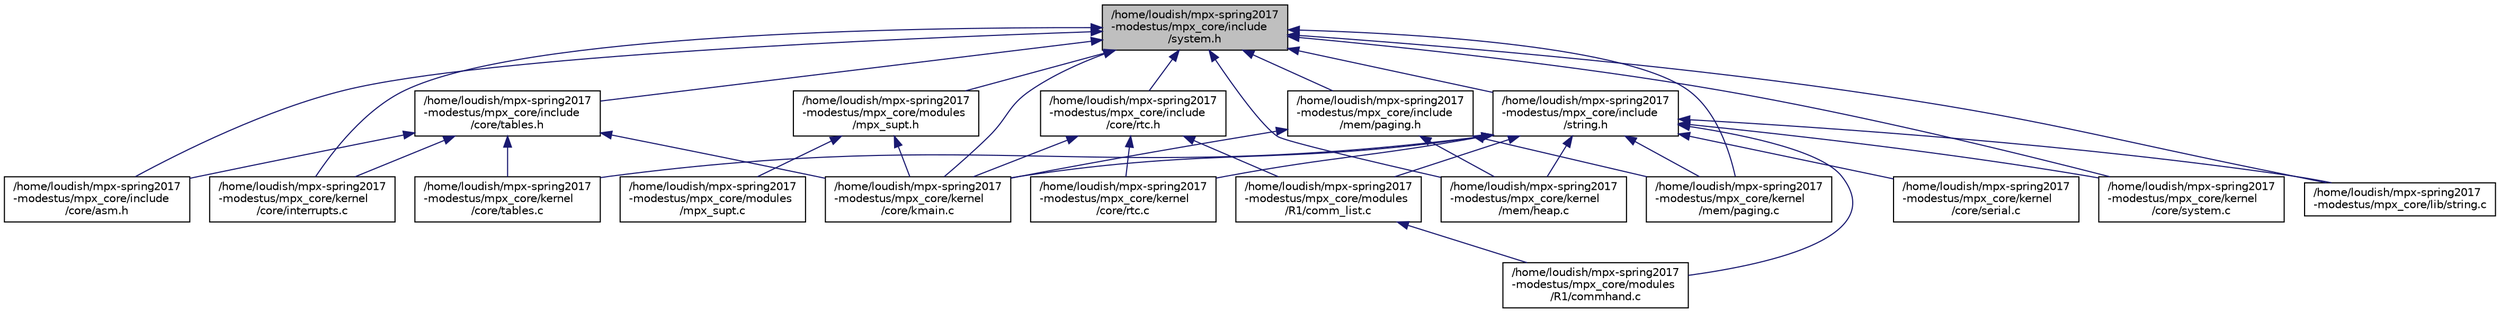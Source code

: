 digraph "/home/loudish/mpx-spring2017-modestus/mpx_core/include/system.h"
{
  edge [fontname="Helvetica",fontsize="10",labelfontname="Helvetica",labelfontsize="10"];
  node [fontname="Helvetica",fontsize="10",shape=record];
  Node1 [label="/home/loudish/mpx-spring2017\l-modestus/mpx_core/include\l/system.h",height=0.2,width=0.4,color="black", fillcolor="grey75", style="filled", fontcolor="black"];
  Node1 -> Node2 [dir="back",color="midnightblue",fontsize="10",style="solid",fontname="Helvetica"];
  Node2 [label="/home/loudish/mpx-spring2017\l-modestus/mpx_core/include\l/core/asm.h",height=0.2,width=0.4,color="black", fillcolor="white", style="filled",URL="$asm_8h.html"];
  Node1 -> Node3 [dir="back",color="midnightblue",fontsize="10",style="solid",fontname="Helvetica"];
  Node3 [label="/home/loudish/mpx-spring2017\l-modestus/mpx_core/include\l/core/rtc.h",height=0.2,width=0.4,color="black", fillcolor="white", style="filled",URL="$rtc_8h.html"];
  Node3 -> Node4 [dir="back",color="midnightblue",fontsize="10",style="solid",fontname="Helvetica"];
  Node4 [label="/home/loudish/mpx-spring2017\l-modestus/mpx_core/kernel\l/core/kmain.c",height=0.2,width=0.4,color="black", fillcolor="white", style="filled",URL="$kmain_8c.html"];
  Node3 -> Node5 [dir="back",color="midnightblue",fontsize="10",style="solid",fontname="Helvetica"];
  Node5 [label="/home/loudish/mpx-spring2017\l-modestus/mpx_core/kernel\l/core/rtc.c",height=0.2,width=0.4,color="black", fillcolor="white", style="filled",URL="$rtc_8c.html"];
  Node3 -> Node6 [dir="back",color="midnightblue",fontsize="10",style="solid",fontname="Helvetica"];
  Node6 [label="/home/loudish/mpx-spring2017\l-modestus/mpx_core/modules\l/R1/comm_list.c",height=0.2,width=0.4,color="black", fillcolor="white", style="filled",URL="$comm__list_8c.html"];
  Node6 -> Node7 [dir="back",color="midnightblue",fontsize="10",style="solid",fontname="Helvetica"];
  Node7 [label="/home/loudish/mpx-spring2017\l-modestus/mpx_core/modules\l/R1/commhand.c",height=0.2,width=0.4,color="black", fillcolor="white", style="filled",URL="$commhand_8c.html"];
  Node1 -> Node8 [dir="back",color="midnightblue",fontsize="10",style="solid",fontname="Helvetica"];
  Node8 [label="/home/loudish/mpx-spring2017\l-modestus/mpx_core/include\l/core/tables.h",height=0.2,width=0.4,color="black", fillcolor="white", style="filled",URL="$tables_8h.html"];
  Node8 -> Node2 [dir="back",color="midnightblue",fontsize="10",style="solid",fontname="Helvetica"];
  Node8 -> Node9 [dir="back",color="midnightblue",fontsize="10",style="solid",fontname="Helvetica"];
  Node9 [label="/home/loudish/mpx-spring2017\l-modestus/mpx_core/kernel\l/core/interrupts.c",height=0.2,width=0.4,color="black", fillcolor="white", style="filled",URL="$interrupts_8c.html"];
  Node8 -> Node4 [dir="back",color="midnightblue",fontsize="10",style="solid",fontname="Helvetica"];
  Node8 -> Node10 [dir="back",color="midnightblue",fontsize="10",style="solid",fontname="Helvetica"];
  Node10 [label="/home/loudish/mpx-spring2017\l-modestus/mpx_core/kernel\l/core/tables.c",height=0.2,width=0.4,color="black", fillcolor="white", style="filled",URL="$tables_8c.html"];
  Node1 -> Node11 [dir="back",color="midnightblue",fontsize="10",style="solid",fontname="Helvetica"];
  Node11 [label="/home/loudish/mpx-spring2017\l-modestus/mpx_core/include\l/mem/paging.h",height=0.2,width=0.4,color="black", fillcolor="white", style="filled",URL="$paging_8h.html"];
  Node11 -> Node4 [dir="back",color="midnightblue",fontsize="10",style="solid",fontname="Helvetica"];
  Node11 -> Node12 [dir="back",color="midnightblue",fontsize="10",style="solid",fontname="Helvetica"];
  Node12 [label="/home/loudish/mpx-spring2017\l-modestus/mpx_core/kernel\l/mem/heap.c",height=0.2,width=0.4,color="black", fillcolor="white", style="filled",URL="$heap_8c.html"];
  Node11 -> Node13 [dir="back",color="midnightblue",fontsize="10",style="solid",fontname="Helvetica"];
  Node13 [label="/home/loudish/mpx-spring2017\l-modestus/mpx_core/kernel\l/mem/paging.c",height=0.2,width=0.4,color="black", fillcolor="white", style="filled",URL="$paging_8c.html"];
  Node1 -> Node14 [dir="back",color="midnightblue",fontsize="10",style="solid",fontname="Helvetica"];
  Node14 [label="/home/loudish/mpx-spring2017\l-modestus/mpx_core/include\l/string.h",height=0.2,width=0.4,color="black", fillcolor="white", style="filled",URL="$string_8h.html"];
  Node14 -> Node4 [dir="back",color="midnightblue",fontsize="10",style="solid",fontname="Helvetica"];
  Node14 -> Node5 [dir="back",color="midnightblue",fontsize="10",style="solid",fontname="Helvetica"];
  Node14 -> Node15 [dir="back",color="midnightblue",fontsize="10",style="solid",fontname="Helvetica"];
  Node15 [label="/home/loudish/mpx-spring2017\l-modestus/mpx_core/kernel\l/core/serial.c",height=0.2,width=0.4,color="black", fillcolor="white", style="filled",URL="$serial_8c.html"];
  Node14 -> Node16 [dir="back",color="midnightblue",fontsize="10",style="solid",fontname="Helvetica"];
  Node16 [label="/home/loudish/mpx-spring2017\l-modestus/mpx_core/kernel\l/core/system.c",height=0.2,width=0.4,color="black", fillcolor="white", style="filled",URL="$system_8c.html"];
  Node14 -> Node10 [dir="back",color="midnightblue",fontsize="10",style="solid",fontname="Helvetica"];
  Node14 -> Node12 [dir="back",color="midnightblue",fontsize="10",style="solid",fontname="Helvetica"];
  Node14 -> Node13 [dir="back",color="midnightblue",fontsize="10",style="solid",fontname="Helvetica"];
  Node14 -> Node17 [dir="back",color="midnightblue",fontsize="10",style="solid",fontname="Helvetica"];
  Node17 [label="/home/loudish/mpx-spring2017\l-modestus/mpx_core/lib/string.c",height=0.2,width=0.4,color="black", fillcolor="white", style="filled",URL="$string_8c.html"];
  Node14 -> Node6 [dir="back",color="midnightblue",fontsize="10",style="solid",fontname="Helvetica"];
  Node14 -> Node7 [dir="back",color="midnightblue",fontsize="10",style="solid",fontname="Helvetica"];
  Node1 -> Node9 [dir="back",color="midnightblue",fontsize="10",style="solid",fontname="Helvetica"];
  Node1 -> Node4 [dir="back",color="midnightblue",fontsize="10",style="solid",fontname="Helvetica"];
  Node1 -> Node16 [dir="back",color="midnightblue",fontsize="10",style="solid",fontname="Helvetica"];
  Node1 -> Node12 [dir="back",color="midnightblue",fontsize="10",style="solid",fontname="Helvetica"];
  Node1 -> Node13 [dir="back",color="midnightblue",fontsize="10",style="solid",fontname="Helvetica"];
  Node1 -> Node17 [dir="back",color="midnightblue",fontsize="10",style="solid",fontname="Helvetica"];
  Node1 -> Node18 [dir="back",color="midnightblue",fontsize="10",style="solid",fontname="Helvetica"];
  Node18 [label="/home/loudish/mpx-spring2017\l-modestus/mpx_core/modules\l/mpx_supt.h",height=0.2,width=0.4,color="black", fillcolor="white", style="filled",URL="$mpx__supt_8h.html"];
  Node18 -> Node4 [dir="back",color="midnightblue",fontsize="10",style="solid",fontname="Helvetica"];
  Node18 -> Node19 [dir="back",color="midnightblue",fontsize="10",style="solid",fontname="Helvetica"];
  Node19 [label="/home/loudish/mpx-spring2017\l-modestus/mpx_core/modules\l/mpx_supt.c",height=0.2,width=0.4,color="black", fillcolor="white", style="filled",URL="$mpx__supt_8c.html"];
}
